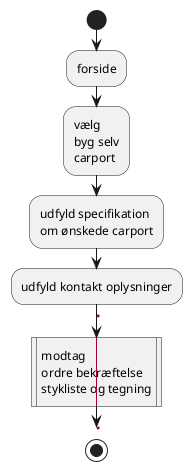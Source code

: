 @startuml
|Kunde|
start
label sp_lab1
    :forside;
    :vælg
    byg selv
    carport;
    :udfyld specifikation
    om ønskede carport;
    :udfyld kontakt oplysninger;
    label sp_lab2
    :modtag
    ordre bekræftelse
    stykliste og tegning|

    label sp_lab1
    goto sp_lab2
stop

@enduml
